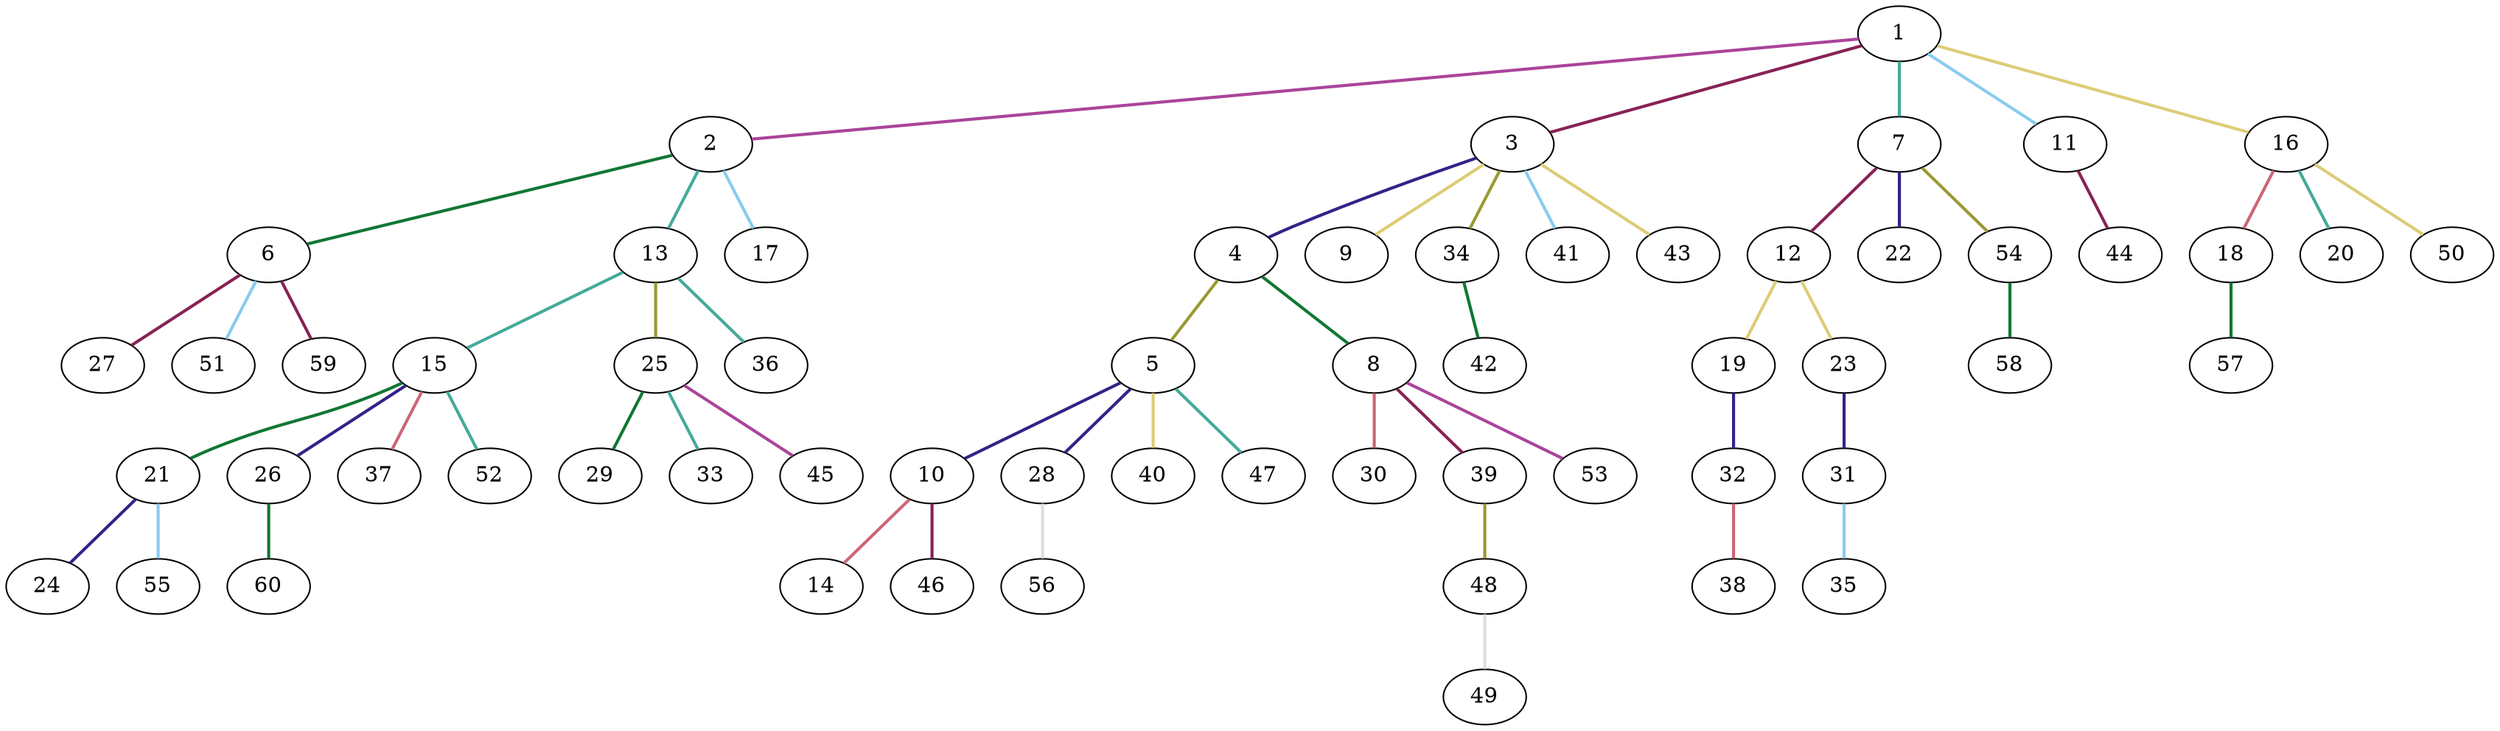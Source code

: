 graph {
	graph [rankdir=BT]
	1
	2
	2 -- 1 [color="#AA4499" style=bold]
	3
	3 -- 1 [color="#882255" style=bold]
	4
	4 -- 3 [color="#332288" style=bold]
	5
	5 -- 4 [color="#999933" style=bold]
	6
	6 -- 2 [color="#117733" style=bold]
	7
	7 -- 1 [color="#44AA99" style=bold]
	8
	8 -- 4 [color="#117733" style=bold]
	9
	9 -- 3 [color="#DDCC77" style=bold]
	10
	10 -- 5 [color="#332288" style=bold]
	11
	11 -- 1 [color="#88CCEE" style=bold]
	12
	12 -- 7 [color="#882255" style=bold]
	13
	13 -- 2 [color="#44AA99" style=bold]
	14
	14 -- 10 [color="#CC6677" style=bold]
	15
	15 -- 13 [color="#44AA99" style=bold]
	16
	16 -- 1 [color="#DDCC77" style=bold]
	17
	17 -- 2 [color="#88CCEE" style=bold]
	18
	18 -- 16 [color="#CC6677" style=bold]
	19
	19 -- 12 [color="#DDCC77" style=bold]
	20
	20 -- 16 [color="#44AA99" style=bold]
	21
	21 -- 15 [color="#117733" style=bold]
	22
	22 -- 7 [color="#332288" style=bold]
	23
	23 -- 12 [color="#DDCC77" style=bold]
	24
	24 -- 21 [color="#332288" style=bold]
	25
	25 -- 13 [color="#999933" style=bold]
	26
	26 -- 15 [color="#332288" style=bold]
	27
	27 -- 6 [color="#882255" style=bold]
	28
	28 -- 5 [color="#332288" style=bold]
	29
	29 -- 25 [color="#117733" style=bold]
	30
	30 -- 8 [color="#CC6677" style=bold]
	31
	31 -- 23 [color="#332288" style=bold]
	32
	32 -- 19 [color="#332288" style=bold]
	33
	33 -- 25 [color="#44AA99" style=bold]
	34
	34 -- 3 [color="#999933" style=bold]
	35
	35 -- 31 [color="#88CCEE" style=bold]
	36
	36 -- 13 [color="#44AA99" style=bold]
	37
	37 -- 15 [color="#CC6677" style=bold]
	38
	38 -- 32 [color="#CC6677" style=bold]
	39
	39 -- 8 [color="#882255" style=bold]
	40
	40 -- 5 [color="#DDCC77" style=bold]
	41
	41 -- 3 [color="#88CCEE" style=bold]
	42
	42 -- 34 [color="#117733" style=bold]
	43
	43 -- 3 [color="#DDCC77" style=bold]
	44
	44 -- 11 [color="#882255" style=bold]
	45
	45 -- 25 [color="#AA4499" style=bold]
	46
	46 -- 10 [color="#882255" style=bold]
	47
	47 -- 5 [color="#44AA99" style=bold]
	48
	48 -- 39 [color="#999933" style=bold]
	49
	49 -- 48 [color="#DDDDDD" style=bold]
	50
	50 -- 16 [color="#DDCC77" style=bold]
	51
	51 -- 6 [color="#88CCEE" style=bold]
	52
	52 -- 15 [color="#44AA99" style=bold]
	53
	53 -- 8 [color="#AA4499" style=bold]
	54
	54 -- 7 [color="#999933" style=bold]
	55
	55 -- 21 [color="#88CCEE" style=bold]
	56
	56 -- 28 [color="#DDDDDD" style=bold]
	57
	57 -- 18 [color="#117733" style=bold]
	58
	58 -- 54 [color="#117733" style=bold]
	59
	59 -- 6 [color="#882255" style=bold]
	60
	60 -- 26 [color="#117733" style=bold]
}
